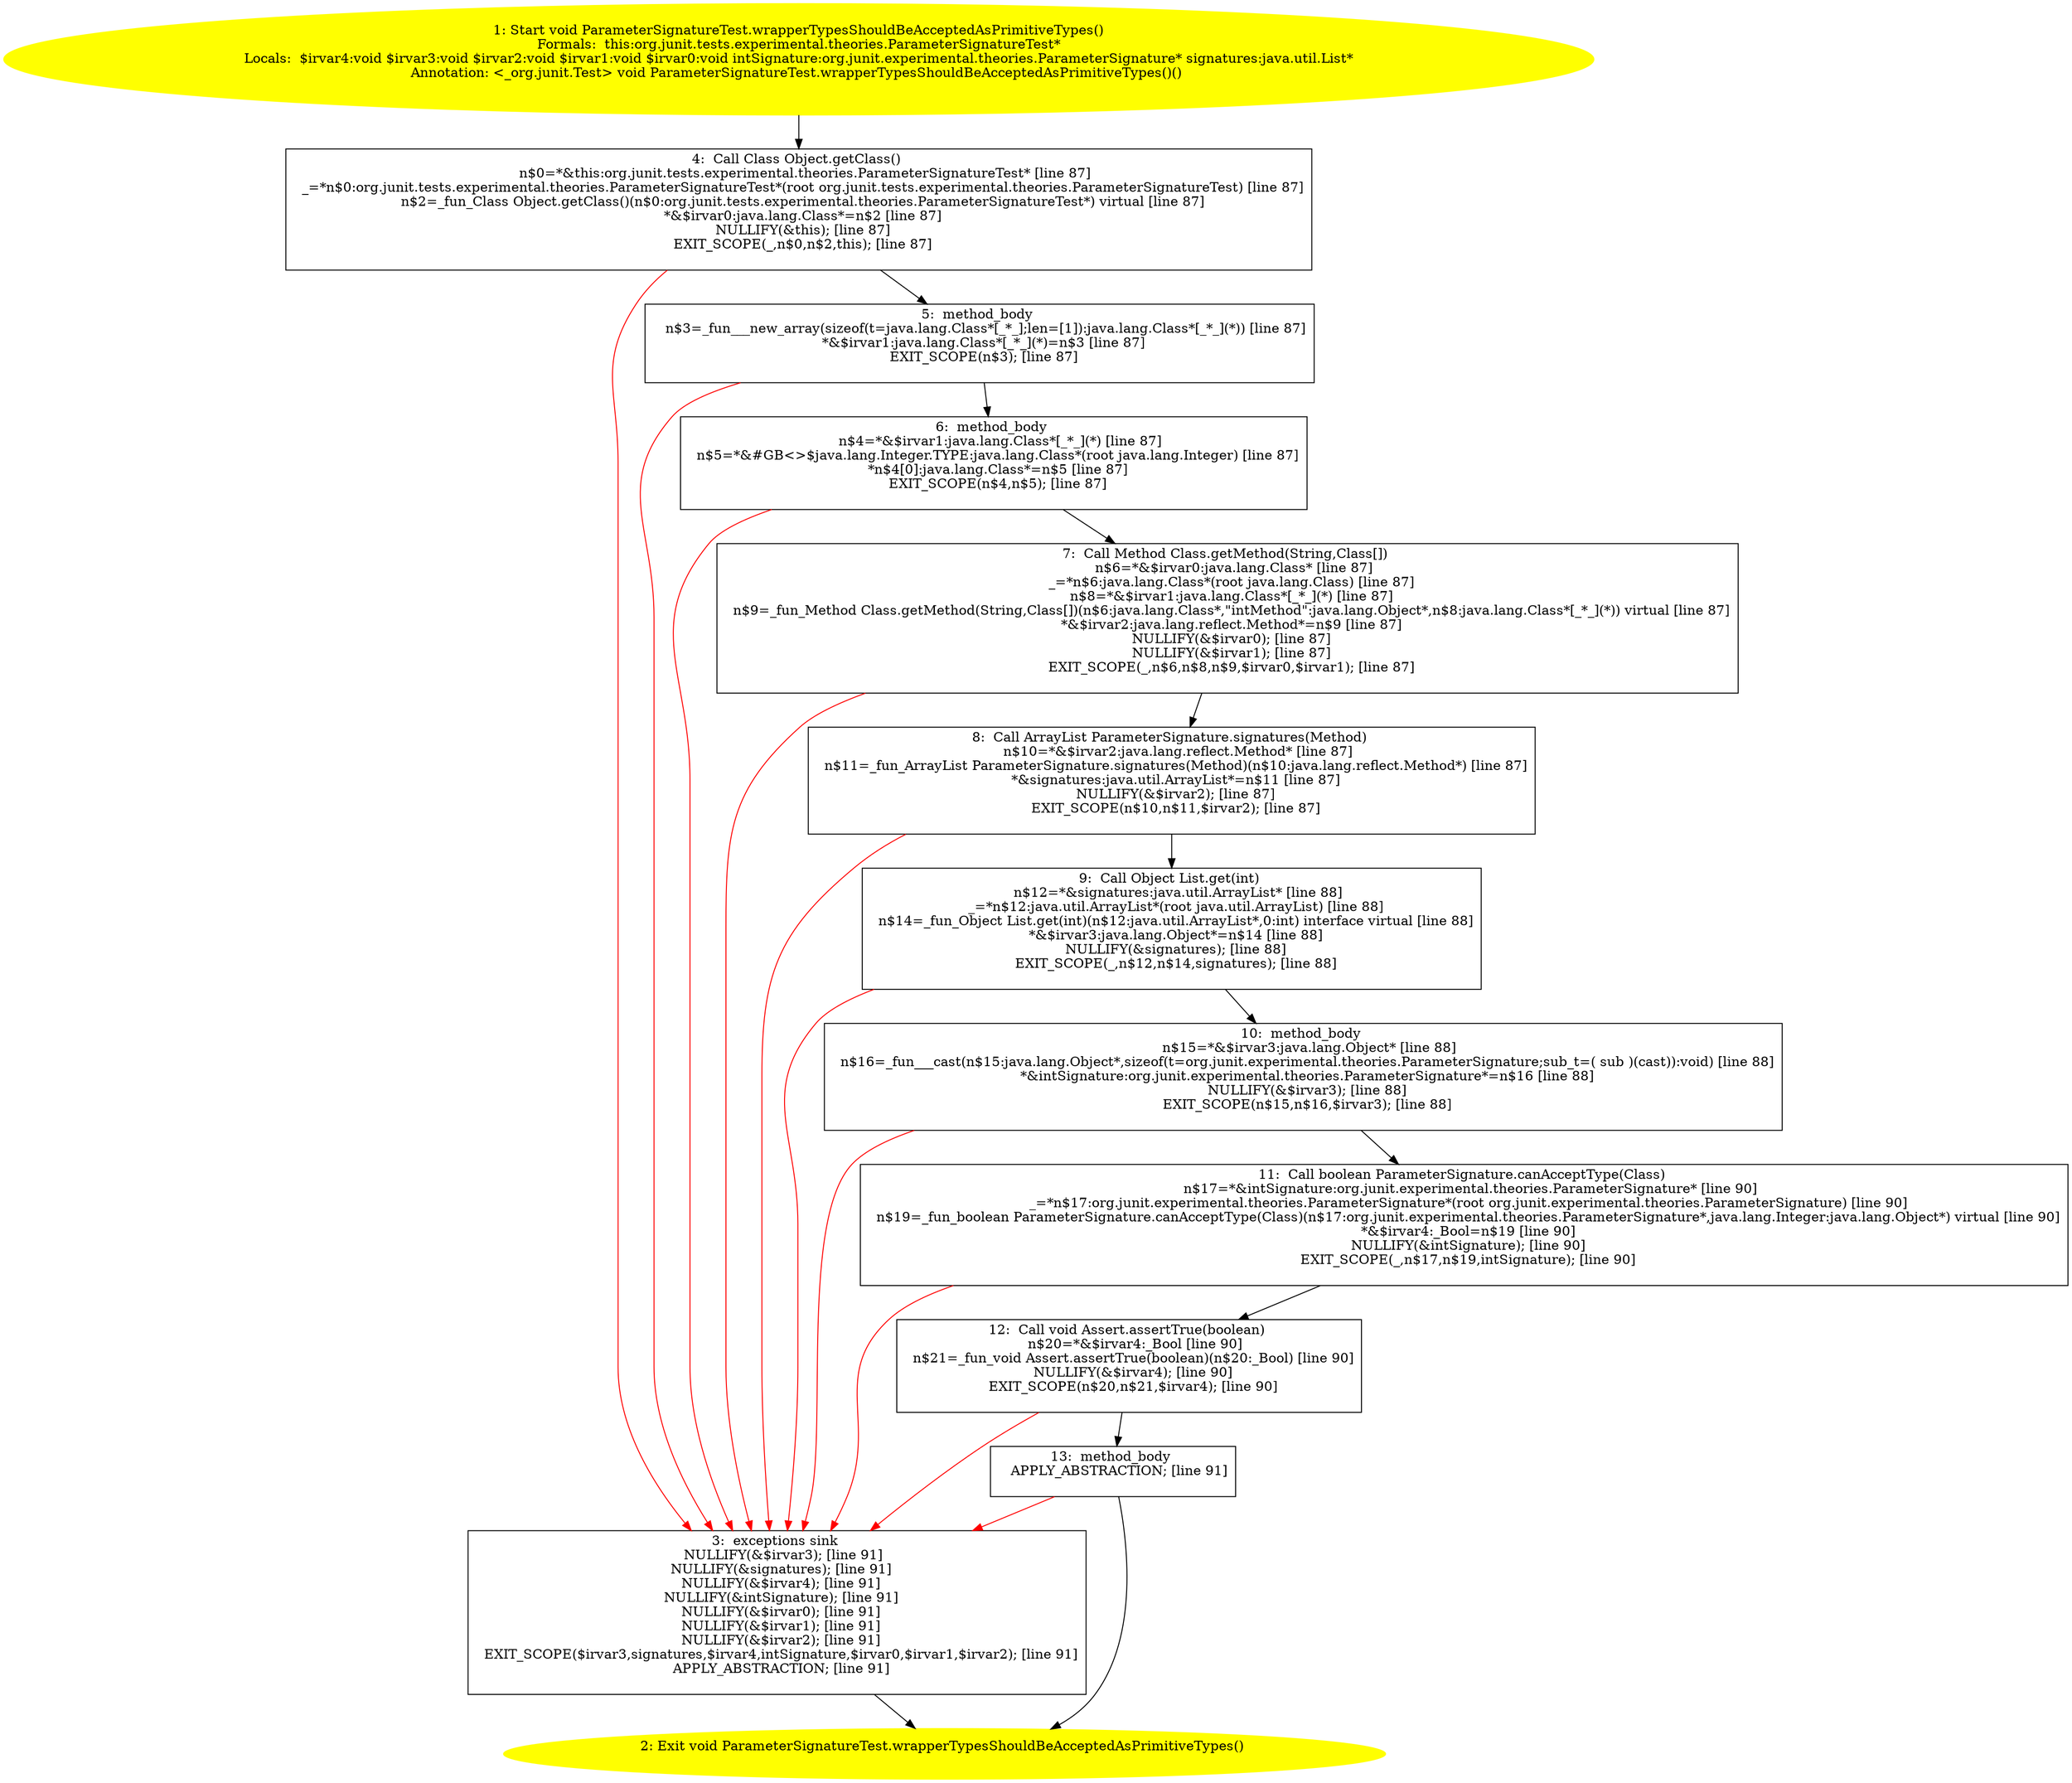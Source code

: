 /* @generated */
digraph cfg {
"org.junit.tests.experimental.theories.ParameterSignatureTest.wrapperTypesShouldBeAcceptedAsPrimitive.e4c66a95b4a362517e62340bdede9172_1" [label="1: Start void ParameterSignatureTest.wrapperTypesShouldBeAcceptedAsPrimitiveTypes()\nFormals:  this:org.junit.tests.experimental.theories.ParameterSignatureTest*\nLocals:  $irvar4:void $irvar3:void $irvar2:void $irvar1:void $irvar0:void intSignature:org.junit.experimental.theories.ParameterSignature* signatures:java.util.List*\nAnnotation: <_org.junit.Test> void ParameterSignatureTest.wrapperTypesShouldBeAcceptedAsPrimitiveTypes()() \n  " color=yellow style=filled]
	

	 "org.junit.tests.experimental.theories.ParameterSignatureTest.wrapperTypesShouldBeAcceptedAsPrimitive.e4c66a95b4a362517e62340bdede9172_1" -> "org.junit.tests.experimental.theories.ParameterSignatureTest.wrapperTypesShouldBeAcceptedAsPrimitive.e4c66a95b4a362517e62340bdede9172_4" ;
"org.junit.tests.experimental.theories.ParameterSignatureTest.wrapperTypesShouldBeAcceptedAsPrimitive.e4c66a95b4a362517e62340bdede9172_2" [label="2: Exit void ParameterSignatureTest.wrapperTypesShouldBeAcceptedAsPrimitiveTypes() \n  " color=yellow style=filled]
	

"org.junit.tests.experimental.theories.ParameterSignatureTest.wrapperTypesShouldBeAcceptedAsPrimitive.e4c66a95b4a362517e62340bdede9172_3" [label="3:  exceptions sink \n   NULLIFY(&$irvar3); [line 91]\n  NULLIFY(&signatures); [line 91]\n  NULLIFY(&$irvar4); [line 91]\n  NULLIFY(&intSignature); [line 91]\n  NULLIFY(&$irvar0); [line 91]\n  NULLIFY(&$irvar1); [line 91]\n  NULLIFY(&$irvar2); [line 91]\n  EXIT_SCOPE($irvar3,signatures,$irvar4,intSignature,$irvar0,$irvar1,$irvar2); [line 91]\n  APPLY_ABSTRACTION; [line 91]\n " shape="box"]
	

	 "org.junit.tests.experimental.theories.ParameterSignatureTest.wrapperTypesShouldBeAcceptedAsPrimitive.e4c66a95b4a362517e62340bdede9172_3" -> "org.junit.tests.experimental.theories.ParameterSignatureTest.wrapperTypesShouldBeAcceptedAsPrimitive.e4c66a95b4a362517e62340bdede9172_2" ;
"org.junit.tests.experimental.theories.ParameterSignatureTest.wrapperTypesShouldBeAcceptedAsPrimitive.e4c66a95b4a362517e62340bdede9172_4" [label="4:  Call Class Object.getClass() \n   n$0=*&this:org.junit.tests.experimental.theories.ParameterSignatureTest* [line 87]\n  _=*n$0:org.junit.tests.experimental.theories.ParameterSignatureTest*(root org.junit.tests.experimental.theories.ParameterSignatureTest) [line 87]\n  n$2=_fun_Class Object.getClass()(n$0:org.junit.tests.experimental.theories.ParameterSignatureTest*) virtual [line 87]\n  *&$irvar0:java.lang.Class*=n$2 [line 87]\n  NULLIFY(&this); [line 87]\n  EXIT_SCOPE(_,n$0,n$2,this); [line 87]\n " shape="box"]
	

	 "org.junit.tests.experimental.theories.ParameterSignatureTest.wrapperTypesShouldBeAcceptedAsPrimitive.e4c66a95b4a362517e62340bdede9172_4" -> "org.junit.tests.experimental.theories.ParameterSignatureTest.wrapperTypesShouldBeAcceptedAsPrimitive.e4c66a95b4a362517e62340bdede9172_5" ;
	 "org.junit.tests.experimental.theories.ParameterSignatureTest.wrapperTypesShouldBeAcceptedAsPrimitive.e4c66a95b4a362517e62340bdede9172_4" -> "org.junit.tests.experimental.theories.ParameterSignatureTest.wrapperTypesShouldBeAcceptedAsPrimitive.e4c66a95b4a362517e62340bdede9172_3" [color="red" ];
"org.junit.tests.experimental.theories.ParameterSignatureTest.wrapperTypesShouldBeAcceptedAsPrimitive.e4c66a95b4a362517e62340bdede9172_5" [label="5:  method_body \n   n$3=_fun___new_array(sizeof(t=java.lang.Class*[_*_];len=[1]):java.lang.Class*[_*_](*)) [line 87]\n  *&$irvar1:java.lang.Class*[_*_](*)=n$3 [line 87]\n  EXIT_SCOPE(n$3); [line 87]\n " shape="box"]
	

	 "org.junit.tests.experimental.theories.ParameterSignatureTest.wrapperTypesShouldBeAcceptedAsPrimitive.e4c66a95b4a362517e62340bdede9172_5" -> "org.junit.tests.experimental.theories.ParameterSignatureTest.wrapperTypesShouldBeAcceptedAsPrimitive.e4c66a95b4a362517e62340bdede9172_6" ;
	 "org.junit.tests.experimental.theories.ParameterSignatureTest.wrapperTypesShouldBeAcceptedAsPrimitive.e4c66a95b4a362517e62340bdede9172_5" -> "org.junit.tests.experimental.theories.ParameterSignatureTest.wrapperTypesShouldBeAcceptedAsPrimitive.e4c66a95b4a362517e62340bdede9172_3" [color="red" ];
"org.junit.tests.experimental.theories.ParameterSignatureTest.wrapperTypesShouldBeAcceptedAsPrimitive.e4c66a95b4a362517e62340bdede9172_6" [label="6:  method_body \n   n$4=*&$irvar1:java.lang.Class*[_*_](*) [line 87]\n  n$5=*&#GB<>$java.lang.Integer.TYPE:java.lang.Class*(root java.lang.Integer) [line 87]\n  *n$4[0]:java.lang.Class*=n$5 [line 87]\n  EXIT_SCOPE(n$4,n$5); [line 87]\n " shape="box"]
	

	 "org.junit.tests.experimental.theories.ParameterSignatureTest.wrapperTypesShouldBeAcceptedAsPrimitive.e4c66a95b4a362517e62340bdede9172_6" -> "org.junit.tests.experimental.theories.ParameterSignatureTest.wrapperTypesShouldBeAcceptedAsPrimitive.e4c66a95b4a362517e62340bdede9172_7" ;
	 "org.junit.tests.experimental.theories.ParameterSignatureTest.wrapperTypesShouldBeAcceptedAsPrimitive.e4c66a95b4a362517e62340bdede9172_6" -> "org.junit.tests.experimental.theories.ParameterSignatureTest.wrapperTypesShouldBeAcceptedAsPrimitive.e4c66a95b4a362517e62340bdede9172_3" [color="red" ];
"org.junit.tests.experimental.theories.ParameterSignatureTest.wrapperTypesShouldBeAcceptedAsPrimitive.e4c66a95b4a362517e62340bdede9172_7" [label="7:  Call Method Class.getMethod(String,Class[]) \n   n$6=*&$irvar0:java.lang.Class* [line 87]\n  _=*n$6:java.lang.Class*(root java.lang.Class) [line 87]\n  n$8=*&$irvar1:java.lang.Class*[_*_](*) [line 87]\n  n$9=_fun_Method Class.getMethod(String,Class[])(n$6:java.lang.Class*,\"intMethod\":java.lang.Object*,n$8:java.lang.Class*[_*_](*)) virtual [line 87]\n  *&$irvar2:java.lang.reflect.Method*=n$9 [line 87]\n  NULLIFY(&$irvar0); [line 87]\n  NULLIFY(&$irvar1); [line 87]\n  EXIT_SCOPE(_,n$6,n$8,n$9,$irvar0,$irvar1); [line 87]\n " shape="box"]
	

	 "org.junit.tests.experimental.theories.ParameterSignatureTest.wrapperTypesShouldBeAcceptedAsPrimitive.e4c66a95b4a362517e62340bdede9172_7" -> "org.junit.tests.experimental.theories.ParameterSignatureTest.wrapperTypesShouldBeAcceptedAsPrimitive.e4c66a95b4a362517e62340bdede9172_8" ;
	 "org.junit.tests.experimental.theories.ParameterSignatureTest.wrapperTypesShouldBeAcceptedAsPrimitive.e4c66a95b4a362517e62340bdede9172_7" -> "org.junit.tests.experimental.theories.ParameterSignatureTest.wrapperTypesShouldBeAcceptedAsPrimitive.e4c66a95b4a362517e62340bdede9172_3" [color="red" ];
"org.junit.tests.experimental.theories.ParameterSignatureTest.wrapperTypesShouldBeAcceptedAsPrimitive.e4c66a95b4a362517e62340bdede9172_8" [label="8:  Call ArrayList ParameterSignature.signatures(Method) \n   n$10=*&$irvar2:java.lang.reflect.Method* [line 87]\n  n$11=_fun_ArrayList ParameterSignature.signatures(Method)(n$10:java.lang.reflect.Method*) [line 87]\n  *&signatures:java.util.ArrayList*=n$11 [line 87]\n  NULLIFY(&$irvar2); [line 87]\n  EXIT_SCOPE(n$10,n$11,$irvar2); [line 87]\n " shape="box"]
	

	 "org.junit.tests.experimental.theories.ParameterSignatureTest.wrapperTypesShouldBeAcceptedAsPrimitive.e4c66a95b4a362517e62340bdede9172_8" -> "org.junit.tests.experimental.theories.ParameterSignatureTest.wrapperTypesShouldBeAcceptedAsPrimitive.e4c66a95b4a362517e62340bdede9172_9" ;
	 "org.junit.tests.experimental.theories.ParameterSignatureTest.wrapperTypesShouldBeAcceptedAsPrimitive.e4c66a95b4a362517e62340bdede9172_8" -> "org.junit.tests.experimental.theories.ParameterSignatureTest.wrapperTypesShouldBeAcceptedAsPrimitive.e4c66a95b4a362517e62340bdede9172_3" [color="red" ];
"org.junit.tests.experimental.theories.ParameterSignatureTest.wrapperTypesShouldBeAcceptedAsPrimitive.e4c66a95b4a362517e62340bdede9172_9" [label="9:  Call Object List.get(int) \n   n$12=*&signatures:java.util.ArrayList* [line 88]\n  _=*n$12:java.util.ArrayList*(root java.util.ArrayList) [line 88]\n  n$14=_fun_Object List.get(int)(n$12:java.util.ArrayList*,0:int) interface virtual [line 88]\n  *&$irvar3:java.lang.Object*=n$14 [line 88]\n  NULLIFY(&signatures); [line 88]\n  EXIT_SCOPE(_,n$12,n$14,signatures); [line 88]\n " shape="box"]
	

	 "org.junit.tests.experimental.theories.ParameterSignatureTest.wrapperTypesShouldBeAcceptedAsPrimitive.e4c66a95b4a362517e62340bdede9172_9" -> "org.junit.tests.experimental.theories.ParameterSignatureTest.wrapperTypesShouldBeAcceptedAsPrimitive.e4c66a95b4a362517e62340bdede9172_10" ;
	 "org.junit.tests.experimental.theories.ParameterSignatureTest.wrapperTypesShouldBeAcceptedAsPrimitive.e4c66a95b4a362517e62340bdede9172_9" -> "org.junit.tests.experimental.theories.ParameterSignatureTest.wrapperTypesShouldBeAcceptedAsPrimitive.e4c66a95b4a362517e62340bdede9172_3" [color="red" ];
"org.junit.tests.experimental.theories.ParameterSignatureTest.wrapperTypesShouldBeAcceptedAsPrimitive.e4c66a95b4a362517e62340bdede9172_10" [label="10:  method_body \n   n$15=*&$irvar3:java.lang.Object* [line 88]\n  n$16=_fun___cast(n$15:java.lang.Object*,sizeof(t=org.junit.experimental.theories.ParameterSignature;sub_t=( sub )(cast)):void) [line 88]\n  *&intSignature:org.junit.experimental.theories.ParameterSignature*=n$16 [line 88]\n  NULLIFY(&$irvar3); [line 88]\n  EXIT_SCOPE(n$15,n$16,$irvar3); [line 88]\n " shape="box"]
	

	 "org.junit.tests.experimental.theories.ParameterSignatureTest.wrapperTypesShouldBeAcceptedAsPrimitive.e4c66a95b4a362517e62340bdede9172_10" -> "org.junit.tests.experimental.theories.ParameterSignatureTest.wrapperTypesShouldBeAcceptedAsPrimitive.e4c66a95b4a362517e62340bdede9172_11" ;
	 "org.junit.tests.experimental.theories.ParameterSignatureTest.wrapperTypesShouldBeAcceptedAsPrimitive.e4c66a95b4a362517e62340bdede9172_10" -> "org.junit.tests.experimental.theories.ParameterSignatureTest.wrapperTypesShouldBeAcceptedAsPrimitive.e4c66a95b4a362517e62340bdede9172_3" [color="red" ];
"org.junit.tests.experimental.theories.ParameterSignatureTest.wrapperTypesShouldBeAcceptedAsPrimitive.e4c66a95b4a362517e62340bdede9172_11" [label="11:  Call boolean ParameterSignature.canAcceptType(Class) \n   n$17=*&intSignature:org.junit.experimental.theories.ParameterSignature* [line 90]\n  _=*n$17:org.junit.experimental.theories.ParameterSignature*(root org.junit.experimental.theories.ParameterSignature) [line 90]\n  n$19=_fun_boolean ParameterSignature.canAcceptType(Class)(n$17:org.junit.experimental.theories.ParameterSignature*,java.lang.Integer:java.lang.Object*) virtual [line 90]\n  *&$irvar4:_Bool=n$19 [line 90]\n  NULLIFY(&intSignature); [line 90]\n  EXIT_SCOPE(_,n$17,n$19,intSignature); [line 90]\n " shape="box"]
	

	 "org.junit.tests.experimental.theories.ParameterSignatureTest.wrapperTypesShouldBeAcceptedAsPrimitive.e4c66a95b4a362517e62340bdede9172_11" -> "org.junit.tests.experimental.theories.ParameterSignatureTest.wrapperTypesShouldBeAcceptedAsPrimitive.e4c66a95b4a362517e62340bdede9172_12" ;
	 "org.junit.tests.experimental.theories.ParameterSignatureTest.wrapperTypesShouldBeAcceptedAsPrimitive.e4c66a95b4a362517e62340bdede9172_11" -> "org.junit.tests.experimental.theories.ParameterSignatureTest.wrapperTypesShouldBeAcceptedAsPrimitive.e4c66a95b4a362517e62340bdede9172_3" [color="red" ];
"org.junit.tests.experimental.theories.ParameterSignatureTest.wrapperTypesShouldBeAcceptedAsPrimitive.e4c66a95b4a362517e62340bdede9172_12" [label="12:  Call void Assert.assertTrue(boolean) \n   n$20=*&$irvar4:_Bool [line 90]\n  n$21=_fun_void Assert.assertTrue(boolean)(n$20:_Bool) [line 90]\n  NULLIFY(&$irvar4); [line 90]\n  EXIT_SCOPE(n$20,n$21,$irvar4); [line 90]\n " shape="box"]
	

	 "org.junit.tests.experimental.theories.ParameterSignatureTest.wrapperTypesShouldBeAcceptedAsPrimitive.e4c66a95b4a362517e62340bdede9172_12" -> "org.junit.tests.experimental.theories.ParameterSignatureTest.wrapperTypesShouldBeAcceptedAsPrimitive.e4c66a95b4a362517e62340bdede9172_13" ;
	 "org.junit.tests.experimental.theories.ParameterSignatureTest.wrapperTypesShouldBeAcceptedAsPrimitive.e4c66a95b4a362517e62340bdede9172_12" -> "org.junit.tests.experimental.theories.ParameterSignatureTest.wrapperTypesShouldBeAcceptedAsPrimitive.e4c66a95b4a362517e62340bdede9172_3" [color="red" ];
"org.junit.tests.experimental.theories.ParameterSignatureTest.wrapperTypesShouldBeAcceptedAsPrimitive.e4c66a95b4a362517e62340bdede9172_13" [label="13:  method_body \n   APPLY_ABSTRACTION; [line 91]\n " shape="box"]
	

	 "org.junit.tests.experimental.theories.ParameterSignatureTest.wrapperTypesShouldBeAcceptedAsPrimitive.e4c66a95b4a362517e62340bdede9172_13" -> "org.junit.tests.experimental.theories.ParameterSignatureTest.wrapperTypesShouldBeAcceptedAsPrimitive.e4c66a95b4a362517e62340bdede9172_2" ;
	 "org.junit.tests.experimental.theories.ParameterSignatureTest.wrapperTypesShouldBeAcceptedAsPrimitive.e4c66a95b4a362517e62340bdede9172_13" -> "org.junit.tests.experimental.theories.ParameterSignatureTest.wrapperTypesShouldBeAcceptedAsPrimitive.e4c66a95b4a362517e62340bdede9172_3" [color="red" ];
}
